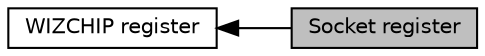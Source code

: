 digraph "Socket register"
{
  edge [fontname="Helvetica",fontsize="10",labelfontname="Helvetica",labelfontsize="10"];
  node [fontname="Helvetica",fontsize="10",shape=box];
  rankdir=LR;
  Node2 [label="WIZCHIP register",height=0.2,width=0.4,color="black", fillcolor="white", style="filled",URL="$group___w_i_z_c_h_i_p__register.html",tooltip="WHIZCHIP register defines register group of W5500."];
  Node1 [label="Socket register",height=0.2,width=0.4,color="black", fillcolor="grey75", style="filled", fontcolor="black",tooltip="Socket register group. Socket register configures and control SOCKETn which is necessary to data comm..."];
  Node2->Node1 [shape=plaintext, dir="back", style="solid"];
}
